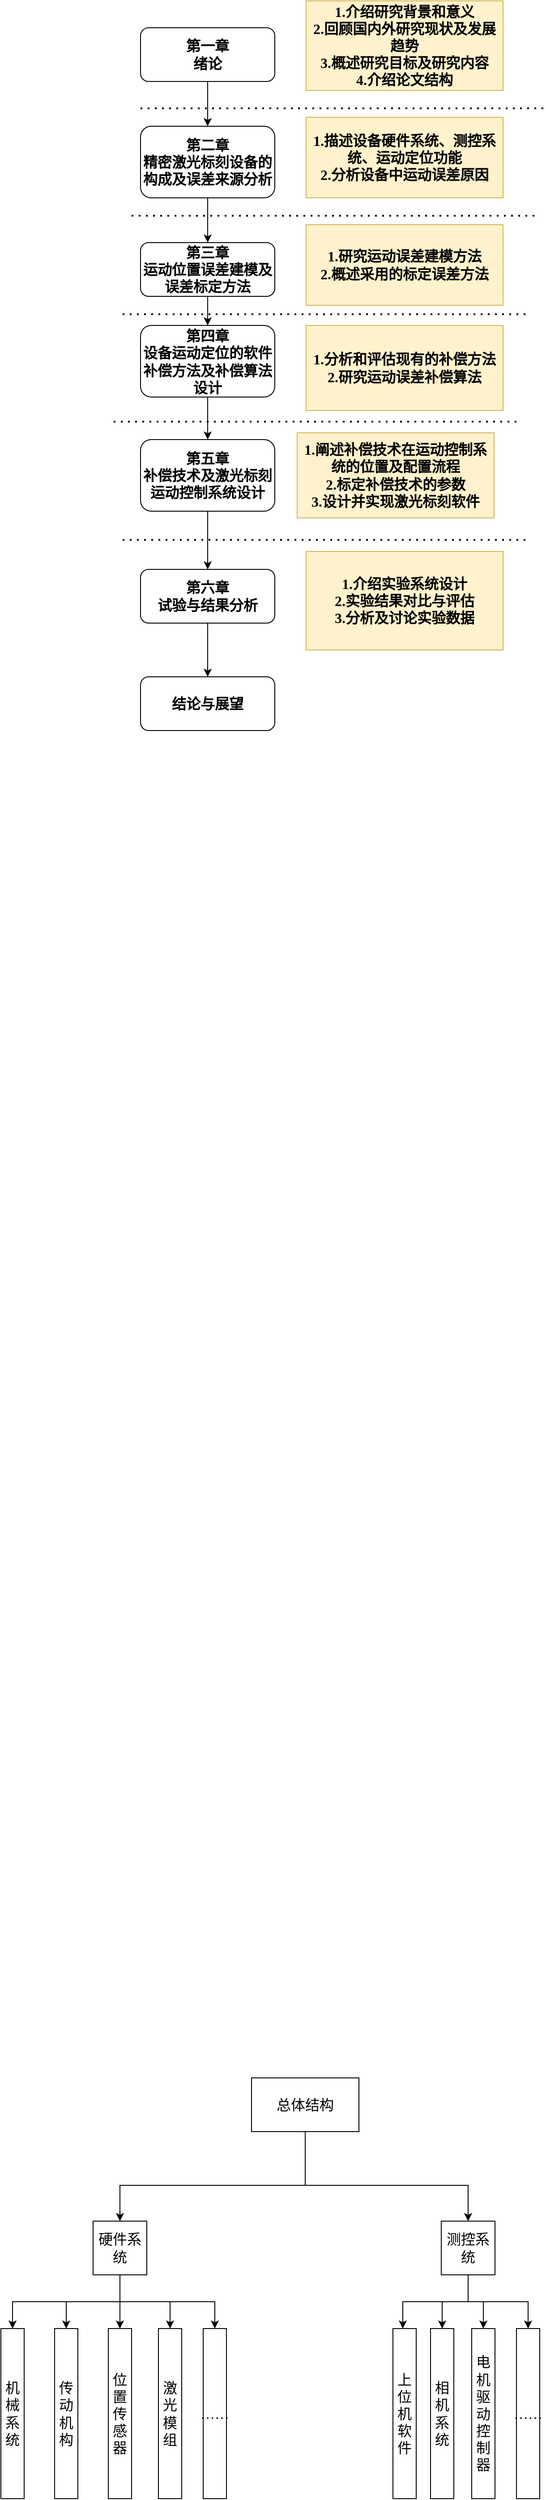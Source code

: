 <mxfile version="24.2.5" type="github">
  <diagram name="第 1 页" id="Wj_qWsWuq65p6FTtyxBT">
    <mxGraphModel dx="2358" dy="79" grid="1" gridSize="10" guides="1" tooltips="1" connect="1" arrows="1" fold="1" page="1" pageScale="1" pageWidth="827" pageHeight="1169" math="0" shadow="0">
      <root>
        <mxCell id="0" />
        <mxCell id="1" parent="0" />
        <mxCell id="1xTat9Xmn45gP-cjI3Hc-1" value="" style="edgeStyle=orthogonalEdgeStyle;rounded=0;orthogonalLoop=1;jettySize=auto;html=1;fontSize=16;fontStyle=1;fontFamily=宋体;" parent="1" source="1xTat9Xmn45gP-cjI3Hc-2" target="1xTat9Xmn45gP-cjI3Hc-4" edge="1">
          <mxGeometry relative="1" as="geometry" />
        </mxCell>
        <mxCell id="1xTat9Xmn45gP-cjI3Hc-2" value="第一章&lt;br style=&quot;font-size: 16px;&quot;&gt;绪论" style="rounded=1;whiteSpace=wrap;html=1;fontSize=16;fontStyle=1;fontFamily=宋体;" parent="1" vertex="1">
          <mxGeometry x="170" y="1360" width="150" height="60" as="geometry" />
        </mxCell>
        <mxCell id="1xTat9Xmn45gP-cjI3Hc-3" value="" style="edgeStyle=orthogonalEdgeStyle;rounded=0;orthogonalLoop=1;jettySize=auto;html=1;fontSize=16;fontStyle=1;fontFamily=宋体;" parent="1" source="1xTat9Xmn45gP-cjI3Hc-4" target="1xTat9Xmn45gP-cjI3Hc-6" edge="1">
          <mxGeometry relative="1" as="geometry" />
        </mxCell>
        <mxCell id="1xTat9Xmn45gP-cjI3Hc-4" value="第二章&lt;br style=&quot;font-size: 16px;&quot;&gt;&lt;font style=&quot;background-color: initial; font-size: 16px;&quot;&gt;精密激光标刻设备&lt;/font&gt;&lt;span style=&quot;background-color: initial; font-size: 16px;&quot;&gt;的构成及误差来源分析&lt;/span&gt;" style="rounded=1;whiteSpace=wrap;html=1;fontSize=16;fontStyle=1;fontFamily=宋体;" parent="1" vertex="1">
          <mxGeometry x="170" y="1470" width="150" height="80" as="geometry" />
        </mxCell>
        <mxCell id="1xTat9Xmn45gP-cjI3Hc-5" value="" style="edgeStyle=orthogonalEdgeStyle;rounded=0;orthogonalLoop=1;jettySize=auto;html=1;fontSize=16;fontStyle=1;fontFamily=宋体;" parent="1" source="1xTat9Xmn45gP-cjI3Hc-6" target="1xTat9Xmn45gP-cjI3Hc-18" edge="1">
          <mxGeometry relative="1" as="geometry" />
        </mxCell>
        <mxCell id="1xTat9Xmn45gP-cjI3Hc-6" value="第三章&lt;br style=&quot;font-size: 16px;&quot;&gt;&lt;span style=&quot;background-color: initial; font-size: 16px;&quot;&gt;运动位置误差建模及误差标定方法&lt;/span&gt;" style="rounded=1;whiteSpace=wrap;html=1;fontSize=16;fontStyle=1;fontFamily=宋体;" parent="1" vertex="1">
          <mxGeometry x="170" y="1600" width="150" height="60" as="geometry" />
        </mxCell>
        <mxCell id="1xTat9Xmn45gP-cjI3Hc-7" value="" style="edgeStyle=orthogonalEdgeStyle;rounded=0;orthogonalLoop=1;jettySize=auto;html=1;fontSize=16;fontStyle=1;fontFamily=宋体;" parent="1" source="1xTat9Xmn45gP-cjI3Hc-8" target="1xTat9Xmn45gP-cjI3Hc-10" edge="1">
          <mxGeometry relative="1" as="geometry" />
        </mxCell>
        <mxCell id="1xTat9Xmn45gP-cjI3Hc-8" value="第六章&lt;br style=&quot;font-size: 16px;&quot;&gt;&lt;span style=&quot;background-color: initial; font-size: 16px;&quot;&gt;试验与结果分析&lt;/span&gt;" style="rounded=1;whiteSpace=wrap;html=1;fontSize=16;fontStyle=1;fontFamily=宋体;" parent="1" vertex="1">
          <mxGeometry x="170" y="1965" width="150" height="60" as="geometry" />
        </mxCell>
        <mxCell id="1xTat9Xmn45gP-cjI3Hc-9" value="1.介绍研究背景和意义&lt;br style=&quot;font-size: 16px;&quot;&gt;2.回顾国内外研究现状及发展趋势&lt;br style=&quot;font-size: 16px;&quot;&gt;3.概述研究目标及研究内容&lt;br style=&quot;font-size: 16px;&quot;&gt;4.介绍论文结构" style="rounded=0;whiteSpace=wrap;html=1;fillColor=#fff2cc;strokeColor=#d6b656;fontSize=16;fontStyle=1;fontFamily=宋体;" parent="1" vertex="1">
          <mxGeometry x="355" y="1330" width="220" height="100" as="geometry" />
        </mxCell>
        <mxCell id="1xTat9Xmn45gP-cjI3Hc-10" value="结论与展望" style="rounded=1;whiteSpace=wrap;html=1;fontSize=16;fontStyle=1;fontFamily=宋体;" parent="1" vertex="1">
          <mxGeometry x="170" y="2085" width="150" height="60" as="geometry" />
        </mxCell>
        <mxCell id="1xTat9Xmn45gP-cjI3Hc-11" value="" style="endArrow=none;dashed=1;html=1;dashPattern=1 3;strokeWidth=2;rounded=0;fontSize=16;fontStyle=1;fontFamily=宋体;" parent="1" edge="1">
          <mxGeometry width="50" height="50" relative="1" as="geometry">
            <mxPoint x="170" y="1450" as="sourcePoint" />
            <mxPoint x="620" y="1450" as="targetPoint" />
          </mxGeometry>
        </mxCell>
        <mxCell id="1xTat9Xmn45gP-cjI3Hc-12" value="1.描述设备硬件系统、测控系统、运动定位功能&lt;br style=&quot;font-size: 16px;&quot;&gt;2.分析设备中运动误差原因" style="rounded=0;whiteSpace=wrap;html=1;fillColor=#fff2cc;strokeColor=#d6b656;fontSize=16;fontStyle=1;fontFamily=宋体;" parent="1" vertex="1">
          <mxGeometry x="355" y="1460" width="220" height="90" as="geometry" />
        </mxCell>
        <mxCell id="1xTat9Xmn45gP-cjI3Hc-13" value="" style="endArrow=none;dashed=1;html=1;dashPattern=1 3;strokeWidth=2;rounded=0;fontSize=16;fontStyle=1;fontFamily=宋体;" parent="1" edge="1">
          <mxGeometry width="50" height="50" relative="1" as="geometry">
            <mxPoint x="160" y="1570" as="sourcePoint" />
            <mxPoint x="610" y="1570" as="targetPoint" />
          </mxGeometry>
        </mxCell>
        <mxCell id="1xTat9Xmn45gP-cjI3Hc-14" value="1.研究运动误差建模方法&lt;br style=&quot;font-size: 16px;&quot;&gt;2.概述采用的标定误差方法&lt;br style=&quot;font-size: 16px;&quot;&gt;" style="rounded=0;whiteSpace=wrap;html=1;fillColor=#fff2cc;strokeColor=#d6b656;fontSize=16;fontStyle=1;fontFamily=宋体;" parent="1" vertex="1">
          <mxGeometry x="355" y="1580" width="220" height="90" as="geometry" />
        </mxCell>
        <mxCell id="1xTat9Xmn45gP-cjI3Hc-15" value="1.介绍实验系统设计&lt;br style=&quot;font-size: 16px;&quot;&gt;2.实验结果对比与评估&lt;br style=&quot;font-size: 16px;&quot;&gt;3.分析及讨论实验数据" style="rounded=0;whiteSpace=wrap;html=1;fillColor=#fff2cc;strokeColor=#d6b656;fontSize=16;fontStyle=1;fontFamily=宋体;" parent="1" vertex="1">
          <mxGeometry x="355" y="1945" width="220" height="110" as="geometry" />
        </mxCell>
        <mxCell id="1xTat9Xmn45gP-cjI3Hc-16" value="" style="endArrow=none;dashed=1;html=1;dashPattern=1 3;strokeWidth=2;rounded=0;fontSize=16;fontStyle=1;fontFamily=宋体;" parent="1" edge="1">
          <mxGeometry width="50" height="50" relative="1" as="geometry">
            <mxPoint x="150" y="1932" as="sourcePoint" />
            <mxPoint x="600" y="1932" as="targetPoint" />
          </mxGeometry>
        </mxCell>
        <mxCell id="ZKDhSou7eGmhhmMNhwQq-4" value="" style="edgeStyle=orthogonalEdgeStyle;rounded=0;orthogonalLoop=1;jettySize=auto;html=1;" edge="1" parent="1" source="1xTat9Xmn45gP-cjI3Hc-18" target="ZKDhSou7eGmhhmMNhwQq-1">
          <mxGeometry relative="1" as="geometry" />
        </mxCell>
        <mxCell id="1xTat9Xmn45gP-cjI3Hc-18" value="第四章&lt;br style=&quot;font-size: 16px;&quot;&gt;&lt;span style=&quot;background-color: initial; font-size: 16px;&quot;&gt;设备运动定位的软件补偿方法及补偿算法设计&lt;/span&gt;" style="rounded=1;whiteSpace=wrap;html=1;fontSize=16;fontStyle=1;fontFamily=宋体;" parent="1" vertex="1">
          <mxGeometry x="170" y="1692.5" width="150" height="80" as="geometry" />
        </mxCell>
        <mxCell id="1xTat9Xmn45gP-cjI3Hc-19" value="" style="endArrow=none;dashed=1;html=1;dashPattern=1 3;strokeWidth=2;rounded=0;fontSize=16;fontStyle=1;fontFamily=宋体;" parent="1" edge="1">
          <mxGeometry width="50" height="50" relative="1" as="geometry">
            <mxPoint x="150" y="1680" as="sourcePoint" />
            <mxPoint x="600" y="1680" as="targetPoint" />
          </mxGeometry>
        </mxCell>
        <mxCell id="1xTat9Xmn45gP-cjI3Hc-20" value="1.分析和评估现有的补偿方法&lt;br style=&quot;font-size: 16px;&quot;&gt;2.研究运动误差补偿算法&lt;br style=&quot;border-color: var(--border-color); font-size: 16px;&quot;&gt;" style="rounded=0;whiteSpace=wrap;html=1;fillColor=#fff2cc;strokeColor=#d6b656;fontSize=16;fontStyle=1;fontFamily=宋体;" parent="1" vertex="1">
          <mxGeometry x="355" y="1692.5" width="220" height="95" as="geometry" />
        </mxCell>
        <mxCell id="Rq6HQAsDEJMm4nxhbrKe-1" value="" style="edgeStyle=orthogonalEdgeStyle;rounded=0;orthogonalLoop=1;jettySize=auto;html=1;" parent="1" source="Rq6HQAsDEJMm4nxhbrKe-6" target="Rq6HQAsDEJMm4nxhbrKe-10" edge="1">
          <mxGeometry relative="1" as="geometry">
            <Array as="points">
              <mxPoint x="280" y="3770" />
              <mxPoint x="100" y="3770" />
            </Array>
          </mxGeometry>
        </mxCell>
        <mxCell id="Rq6HQAsDEJMm4nxhbrKe-3" value="" style="edgeStyle=orthogonalEdgeStyle;rounded=0;orthogonalLoop=1;jettySize=auto;html=1;" parent="1" source="Rq6HQAsDEJMm4nxhbrKe-6" target="Rq6HQAsDEJMm4nxhbrKe-20" edge="1">
          <mxGeometry relative="1" as="geometry">
            <mxPoint x="379" y="3810" as="targetPoint" />
            <Array as="points">
              <mxPoint x="354" y="3770" />
              <mxPoint x="536" y="3770" />
            </Array>
          </mxGeometry>
        </mxCell>
        <mxCell id="Rq6HQAsDEJMm4nxhbrKe-6" value="&lt;p class=&quot;MsoNormal&quot;&gt;&lt;font face=&quot;宋体&quot;&gt;&lt;span style=&quot;font-size: 16px;&quot;&gt;总体结构&lt;/span&gt;&lt;/font&gt;&lt;/p&gt;" style="rounded=0;whiteSpace=wrap;html=1;" parent="1" vertex="1">
          <mxGeometry x="294" y="3650" width="120" height="60" as="geometry" />
        </mxCell>
        <mxCell id="Rq6HQAsDEJMm4nxhbrKe-7" value="" style="edgeStyle=orthogonalEdgeStyle;rounded=0;orthogonalLoop=1;jettySize=auto;html=1;" parent="1" source="Rq6HQAsDEJMm4nxhbrKe-10" target="Rq6HQAsDEJMm4nxhbrKe-30" edge="1">
          <mxGeometry relative="1" as="geometry">
            <Array as="points">
              <mxPoint x="147" y="3900" />
              <mxPoint x="27" y="3900" />
            </Array>
          </mxGeometry>
        </mxCell>
        <mxCell id="Rq6HQAsDEJMm4nxhbrKe-8" style="edgeStyle=orthogonalEdgeStyle;rounded=0;orthogonalLoop=1;jettySize=auto;html=1;" parent="1" source="Rq6HQAsDEJMm4nxhbrKe-10" target="Rq6HQAsDEJMm4nxhbrKe-31" edge="1">
          <mxGeometry relative="1" as="geometry">
            <Array as="points">
              <mxPoint x="147" y="3900" />
              <mxPoint x="87" y="3900" />
            </Array>
          </mxGeometry>
        </mxCell>
        <mxCell id="Rq6HQAsDEJMm4nxhbrKe-9" style="edgeStyle=orthogonalEdgeStyle;rounded=0;orthogonalLoop=1;jettySize=auto;html=1;" parent="1" source="Rq6HQAsDEJMm4nxhbrKe-10" target="Rq6HQAsDEJMm4nxhbrKe-32" edge="1">
          <mxGeometry relative="1" as="geometry">
            <Array as="points">
              <mxPoint x="147" y="3880" />
              <mxPoint x="147" y="3880" />
            </Array>
          </mxGeometry>
        </mxCell>
        <mxCell id="Rq6HQAsDEJMm4nxhbrKe-49" style="edgeStyle=orthogonalEdgeStyle;rounded=0;orthogonalLoop=1;jettySize=auto;html=1;" parent="1" source="Rq6HQAsDEJMm4nxhbrKe-10" target="Rq6HQAsDEJMm4nxhbrKe-48" edge="1">
          <mxGeometry relative="1" as="geometry">
            <Array as="points">
              <mxPoint x="147" y="3900" />
              <mxPoint x="203" y="3900" />
            </Array>
          </mxGeometry>
        </mxCell>
        <mxCell id="Rq6HQAsDEJMm4nxhbrKe-53" style="edgeStyle=orthogonalEdgeStyle;rounded=0;orthogonalLoop=1;jettySize=auto;html=1;" parent="1" source="Rq6HQAsDEJMm4nxhbrKe-10" target="Rq6HQAsDEJMm4nxhbrKe-50" edge="1">
          <mxGeometry relative="1" as="geometry">
            <Array as="points">
              <mxPoint x="147" y="3900" />
              <mxPoint x="253" y="3900" />
            </Array>
          </mxGeometry>
        </mxCell>
        <mxCell id="Rq6HQAsDEJMm4nxhbrKe-10" value="&lt;p class=&quot;MsoNormal&quot;&gt;&lt;span style=&quot;mso-spacerun:&#39;yes&#39;;font-family:宋体;mso-ascii-font-family:&#39;Times New Roman&#39;;&lt;br/&gt;mso-hansi-font-family:&#39;Times New Roman&#39;;mso-bidi-font-family:&#39;Times New Roman&#39;;font-size:12.0pt;&lt;br/&gt;mso-font-kerning:1.0pt;&quot;&gt;硬件系统&lt;/span&gt;&lt;/p&gt;" style="rounded=0;whiteSpace=wrap;html=1;" parent="1" vertex="1">
          <mxGeometry x="117" y="3810" width="60" height="60" as="geometry" />
        </mxCell>
        <mxCell id="Rq6HQAsDEJMm4nxhbrKe-17" style="edgeStyle=orthogonalEdgeStyle;rounded=0;orthogonalLoop=1;jettySize=auto;html=1;" parent="1" source="Rq6HQAsDEJMm4nxhbrKe-20" target="Rq6HQAsDEJMm4nxhbrKe-37" edge="1">
          <mxGeometry relative="1" as="geometry">
            <Array as="points">
              <mxPoint x="536" y="3900" />
              <mxPoint x="463" y="3900" />
            </Array>
          </mxGeometry>
        </mxCell>
        <mxCell id="Rq6HQAsDEJMm4nxhbrKe-18" style="edgeStyle=orthogonalEdgeStyle;rounded=0;orthogonalLoop=1;jettySize=auto;html=1;" parent="1" source="Rq6HQAsDEJMm4nxhbrKe-20" target="Rq6HQAsDEJMm4nxhbrKe-38" edge="1">
          <mxGeometry relative="1" as="geometry" />
        </mxCell>
        <mxCell id="Rq6HQAsDEJMm4nxhbrKe-19" style="edgeStyle=orthogonalEdgeStyle;rounded=0;orthogonalLoop=1;jettySize=auto;html=1;" parent="1" source="Rq6HQAsDEJMm4nxhbrKe-20" target="Rq6HQAsDEJMm4nxhbrKe-39" edge="1">
          <mxGeometry relative="1" as="geometry">
            <Array as="points">
              <mxPoint x="536" y="3900" />
              <mxPoint x="553" y="3900" />
            </Array>
          </mxGeometry>
        </mxCell>
        <mxCell id="Rq6HQAsDEJMm4nxhbrKe-52" style="edgeStyle=orthogonalEdgeStyle;rounded=0;orthogonalLoop=1;jettySize=auto;html=1;" parent="1" source="Rq6HQAsDEJMm4nxhbrKe-20" target="Rq6HQAsDEJMm4nxhbrKe-51" edge="1">
          <mxGeometry relative="1" as="geometry">
            <Array as="points">
              <mxPoint x="536" y="3900" />
              <mxPoint x="603" y="3900" />
            </Array>
          </mxGeometry>
        </mxCell>
        <mxCell id="Rq6HQAsDEJMm4nxhbrKe-20" value="&lt;p class=&quot;MsoNormal&quot;&gt;&lt;span style=&quot;font-family: 宋体; font-size: 16px;&quot;&gt;测控系统&lt;/span&gt;&lt;br&gt;&lt;/p&gt;" style="rounded=0;whiteSpace=wrap;html=1;" parent="1" vertex="1">
          <mxGeometry x="506" y="3810" width="60" height="60" as="geometry" />
        </mxCell>
        <mxCell id="Rq6HQAsDEJMm4nxhbrKe-30" value="&lt;p class=&quot;MsoNormal&quot;&gt;&lt;span style=&quot;font-family: 宋体; font-size: 16px;&quot;&gt;机械系统&lt;/span&gt;&lt;br&gt;&lt;/p&gt;" style="rounded=0;whiteSpace=wrap;html=1;" parent="1" vertex="1">
          <mxGeometry x="14" y="3930" width="26" height="190" as="geometry" />
        </mxCell>
        <mxCell id="Rq6HQAsDEJMm4nxhbrKe-31" value="&lt;p class=&quot;MsoNormal&quot;&gt;&lt;span style=&quot;font-family: 宋体; font-size: 16px;&quot;&gt;传动机构&lt;/span&gt;&lt;br&gt;&lt;/p&gt;" style="rounded=0;whiteSpace=wrap;html=1;verticalAlign=middle;" parent="1" vertex="1">
          <mxGeometry x="74" y="3930" width="26" height="190" as="geometry" />
        </mxCell>
        <mxCell id="Rq6HQAsDEJMm4nxhbrKe-32" value="&lt;p class=&quot;MsoNormal&quot;&gt;&lt;span style=&quot;font-family: 宋体; font-size: 16px;&quot;&gt;位置传感器&lt;/span&gt;&lt;br&gt;&lt;/p&gt;" style="rounded=0;whiteSpace=wrap;html=1;verticalAlign=middle;" parent="1" vertex="1">
          <mxGeometry x="134" y="3930" width="26" height="190" as="geometry" />
        </mxCell>
        <mxCell id="Rq6HQAsDEJMm4nxhbrKe-37" value="&lt;p class=&quot;MsoNormal&quot;&gt;&lt;font face=&quot;宋体&quot;&gt;&lt;span style=&quot;font-size: 16px;&quot;&gt;上位机软件&lt;/span&gt;&lt;/font&gt;&lt;/p&gt;" style="rounded=0;whiteSpace=wrap;html=1;verticalAlign=middle;" parent="1" vertex="1">
          <mxGeometry x="452" y="3930" width="26" height="190" as="geometry" />
        </mxCell>
        <mxCell id="Rq6HQAsDEJMm4nxhbrKe-38" value="&lt;p class=&quot;MsoNormal&quot;&gt;&lt;span style=&quot;font-family: 宋体; font-size: 16px;&quot;&gt;相机系统&lt;/span&gt;&lt;br&gt;&lt;/p&gt;" style="rounded=0;whiteSpace=wrap;html=1;verticalAlign=middle;" parent="1" vertex="1">
          <mxGeometry x="494" y="3930" width="26" height="190" as="geometry" />
        </mxCell>
        <mxCell id="Rq6HQAsDEJMm4nxhbrKe-39" value="&lt;font face=&quot;宋体&quot;&gt;&lt;span style=&quot;font-size: 16px;&quot;&gt;电机驱动控制器&lt;/span&gt;&lt;/font&gt;" style="rounded=0;whiteSpace=wrap;html=1;verticalAlign=middle;" parent="1" vertex="1">
          <mxGeometry x="540" y="3930" width="26" height="190" as="geometry" />
        </mxCell>
        <mxCell id="Rq6HQAsDEJMm4nxhbrKe-48" value="&lt;p class=&quot;MsoNormal&quot;&gt;&lt;span style=&quot;font-family: 宋体; font-size: 16px;&quot;&gt;激光模组&lt;/span&gt;&lt;br&gt;&lt;/p&gt;" style="rounded=0;whiteSpace=wrap;html=1;verticalAlign=middle;" parent="1" vertex="1">
          <mxGeometry x="190" y="3930" width="26" height="190" as="geometry" />
        </mxCell>
        <mxCell id="Rq6HQAsDEJMm4nxhbrKe-50" value="&lt;p class=&quot;MsoNormal&quot;&gt;&lt;font face=&quot;宋体&quot;&gt;&lt;span style=&quot;font-size: 16px;&quot;&gt;……&lt;/span&gt;&lt;/font&gt;&lt;/p&gt;" style="rounded=0;whiteSpace=wrap;html=1;verticalAlign=middle;" parent="1" vertex="1">
          <mxGeometry x="240" y="3930" width="26" height="190" as="geometry" />
        </mxCell>
        <mxCell id="Rq6HQAsDEJMm4nxhbrKe-51" value="&lt;font face=&quot;宋体&quot;&gt;&lt;span style=&quot;font-size: 16px;&quot;&gt;……&lt;/span&gt;&lt;/font&gt;" style="rounded=0;whiteSpace=wrap;html=1;verticalAlign=middle;" parent="1" vertex="1">
          <mxGeometry x="590" y="3930" width="26" height="190" as="geometry" />
        </mxCell>
        <mxCell id="ZKDhSou7eGmhhmMNhwQq-5" value="" style="edgeStyle=orthogonalEdgeStyle;rounded=0;orthogonalLoop=1;jettySize=auto;html=1;" edge="1" parent="1" source="ZKDhSou7eGmhhmMNhwQq-1" target="1xTat9Xmn45gP-cjI3Hc-8">
          <mxGeometry relative="1" as="geometry" />
        </mxCell>
        <mxCell id="ZKDhSou7eGmhhmMNhwQq-1" value="第五章&lt;br style=&quot;font-size: 16px;&quot;&gt;补偿技术及激光标刻运动控制系统设计" style="rounded=1;whiteSpace=wrap;html=1;fontSize=16;fontStyle=1;fontFamily=宋体;" vertex="1" parent="1">
          <mxGeometry x="170" y="1820" width="150" height="80" as="geometry" />
        </mxCell>
        <mxCell id="ZKDhSou7eGmhhmMNhwQq-2" value="" style="endArrow=none;dashed=1;html=1;dashPattern=1 3;strokeWidth=2;rounded=0;fontSize=16;fontStyle=1;fontFamily=宋体;" edge="1" parent="1">
          <mxGeometry width="50" height="50" relative="1" as="geometry">
            <mxPoint x="140" y="1800" as="sourcePoint" />
            <mxPoint x="590" y="1800" as="targetPoint" />
          </mxGeometry>
        </mxCell>
        <mxCell id="ZKDhSou7eGmhhmMNhwQq-3" value="1.阐述补偿技术在运动控制系统的位置及配置流程&lt;br style=&quot;font-size: 16px;&quot;&gt;2.标定补偿技术的参数&lt;br style=&quot;border-color: var(--border-color); font-size: 16px;&quot;&gt;3.设计并实现激光标刻软件" style="rounded=0;whiteSpace=wrap;html=1;fillColor=#fff2cc;strokeColor=#d6b656;fontSize=16;fontStyle=1;fontFamily=宋体;" vertex="1" parent="1">
          <mxGeometry x="345" y="1812.5" width="220" height="95" as="geometry" />
        </mxCell>
      </root>
    </mxGraphModel>
  </diagram>
</mxfile>
